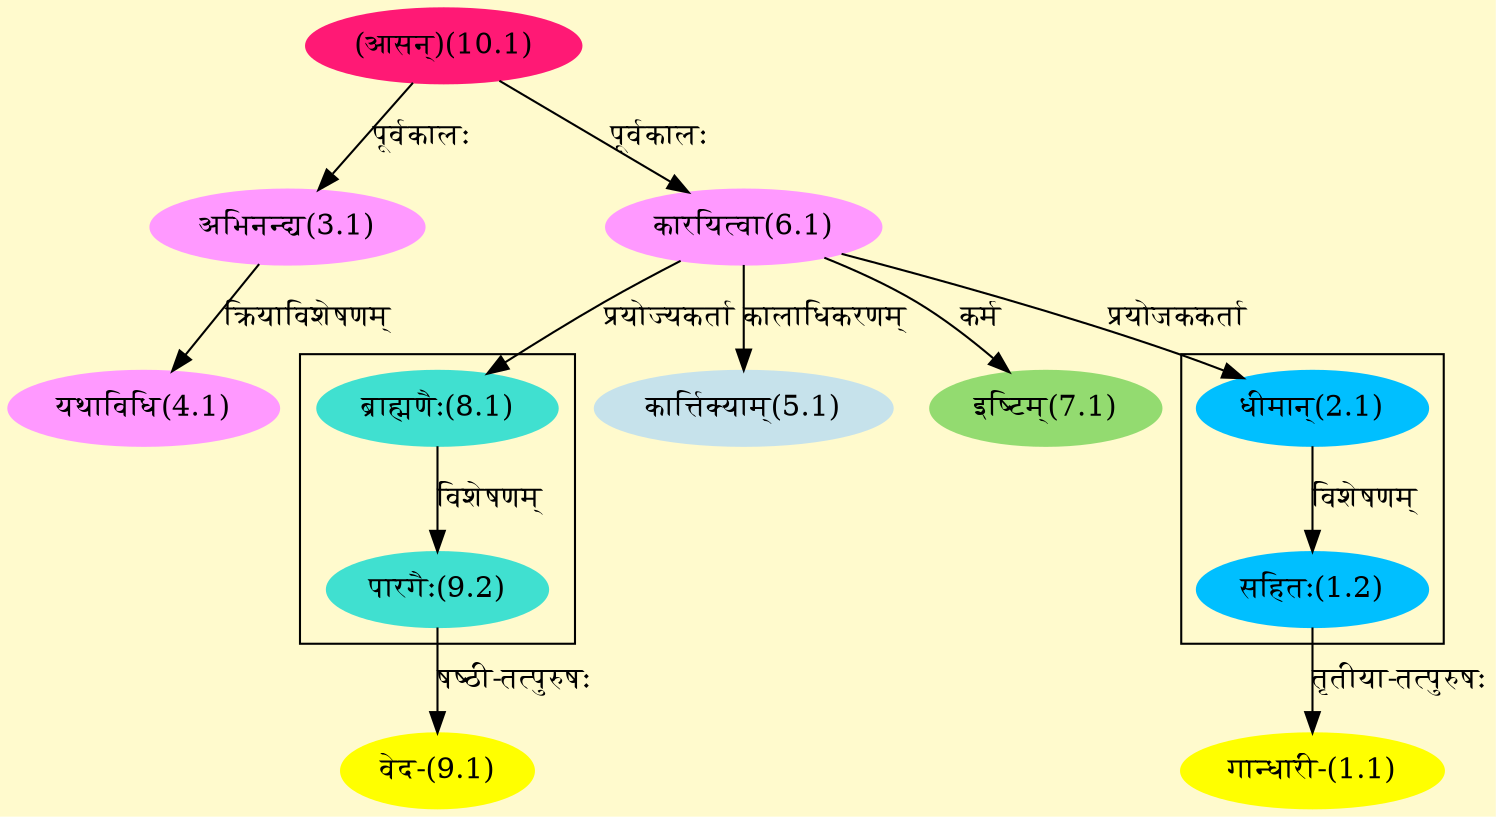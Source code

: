 digraph G{
rankdir=BT;
 compound=true;
 bgcolor="lemonchiffon1";

subgraph cluster_1{
Node1_2 [style=filled, color="#00BFFF" label = "सहितः(1.2)"]
Node2_1 [style=filled, color="#00BFFF" label = "धीमान्(2.1)"]

}

subgraph cluster_2{
Node9_2 [style=filled, color="#40E0D0" label = "पारगैः(9.2)"]
Node8_1 [style=filled, color="#40E0D0" label = "ब्राह्मणैः(8.1)"]

}
Node1_1 [style=filled, color="#FFFF00" label = "गान्धारी-(1.1)"]
Node1_2 [style=filled, color="#00BFFF" label = "सहितः(1.2)"]
Node2_1 [style=filled, color="#00BFFF" label = "धीमान्(2.1)"]
Node6_1 [style=filled, color="#FF99FF" label = "कारयित्वा(6.1)"]
Node3_1 [style=filled, color="#FF99FF" label = "अभिनन्द्य(3.1)"]
Node10_1 [style=filled, color="#FF1975" label = "(आसन्)(10.1)"]
Node4_1 [style=filled, color="#FF99FF" label = "यथाविधि(4.1)"]
Node5_1 [style=filled, color="#C6E2EB" label = "कार्त्तिक्याम्(5.1)"]
Node7_1 [style=filled, color="#93DB70" label = "इष्टिम्(7.1)"]
Node8_1 [style=filled, color="#40E0D0" label = "ब्राह्मणैः(8.1)"]
Node9_1 [style=filled, color="#FFFF00" label = "वेद-(9.1)"]
Node9_2 [style=filled, color="#40E0D0" label = "पारगैः(9.2)"]
/* Start of Relations section */

Node1_1 -> Node1_2 [  label="तृतीया-तत्पुरुषः"  dir="back" ]
Node1_2 -> Node2_1 [  label="विशेषणम्"  dir="back" ]
Node2_1 -> Node6_1 [  label="प्रयोजककर्ता"  dir="back" ]
Node3_1 -> Node10_1 [  label="पूर्वकालः"  dir="back" ]
Node4_1 -> Node3_1 [  label="क्रियाविशेषणम्"  dir="back" ]
Node5_1 -> Node6_1 [  label="कालाधिकरणम्"  dir="back" ]
Node6_1 -> Node10_1 [  label="पूर्वकालः"  dir="back" ]
Node7_1 -> Node6_1 [  label="कर्म"  dir="back" ]
Node8_1 -> Node6_1 [  label="प्रयोज्यकर्ता"  dir="back" ]
Node9_1 -> Node9_2 [  label="षष्ठी-तत्पुरुषः"  dir="back" ]
Node9_2 -> Node8_1 [  label="विशेषणम्"  dir="back" ]
}
